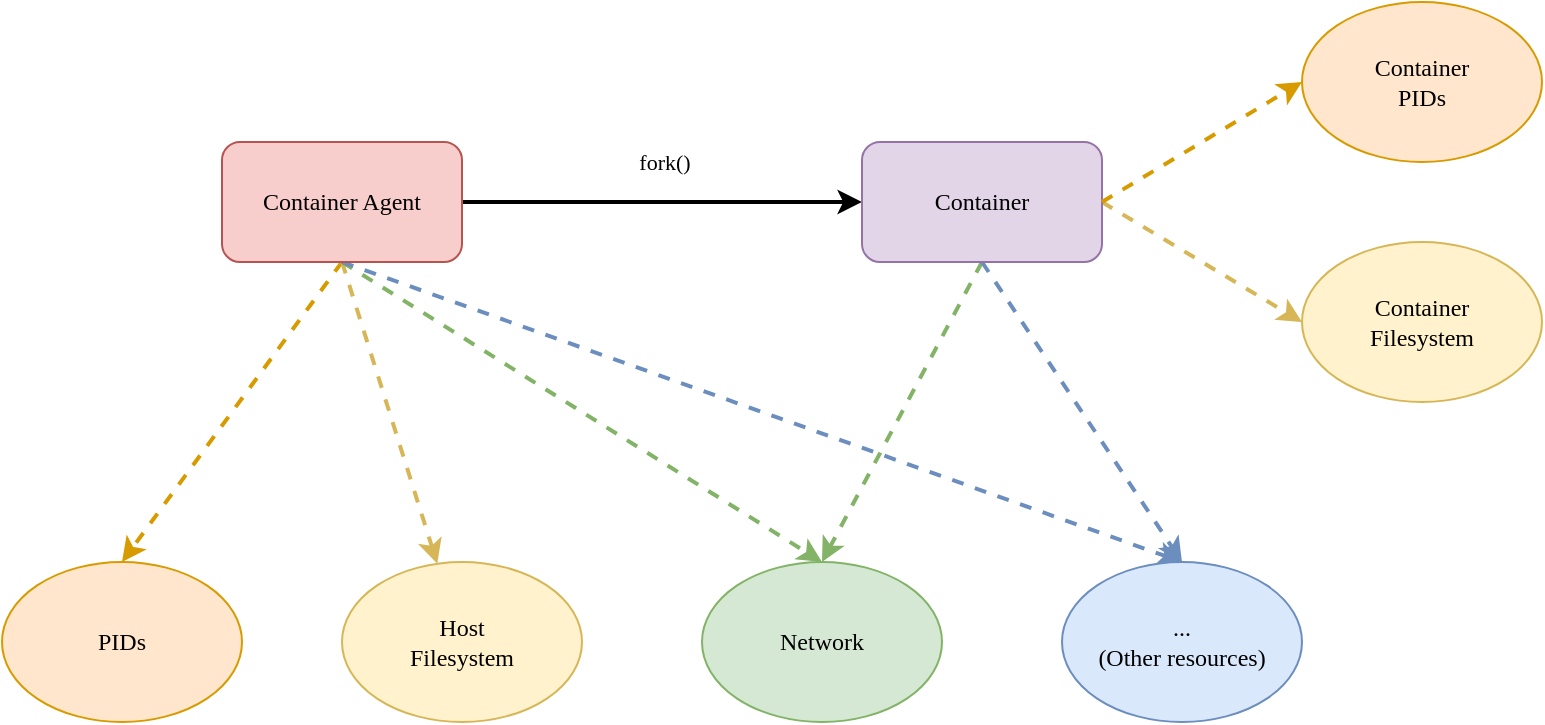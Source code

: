 <mxfile version="14.3.1" type="device"><diagram id="us7jMorgACai6UIz_hdo" name="Page-1"><mxGraphModel dx="1186" dy="1839" grid="1" gridSize="10" guides="1" tooltips="1" connect="1" arrows="1" fold="1" page="1" pageScale="1" pageWidth="850" pageHeight="1100" math="0" shadow="0"><root><mxCell id="0"/><mxCell id="1" parent="0"/><mxCell id="QGTaGYWnxA1qaAHYq4QV-8" style="orthogonalLoop=1;jettySize=auto;html=1;exitX=0.5;exitY=1;exitDx=0;exitDy=0;rounded=0;strokeWidth=2;dashed=1;fillColor=#ffe6cc;strokeColor=#d79b00;entryX=0.5;entryY=0;entryDx=0;entryDy=0;" parent="1" source="QGTaGYWnxA1qaAHYq4QV-2" target="QGTaGYWnxA1qaAHYq4QV-4" edge="1"><mxGeometry relative="1" as="geometry"/></mxCell><mxCell id="QGTaGYWnxA1qaAHYq4QV-10" style="edgeStyle=none;rounded=0;orthogonalLoop=1;jettySize=auto;html=1;exitX=0.5;exitY=1;exitDx=0;exitDy=0;dashed=1;strokeWidth=2;fillColor=#fff2cc;strokeColor=#d6b656;" parent="1" source="QGTaGYWnxA1qaAHYq4QV-2" target="QGTaGYWnxA1qaAHYq4QV-6" edge="1"><mxGeometry relative="1" as="geometry"/></mxCell><mxCell id="QGTaGYWnxA1qaAHYq4QV-12" style="edgeStyle=none;rounded=0;orthogonalLoop=1;jettySize=auto;html=1;exitX=0.5;exitY=1;exitDx=0;exitDy=0;entryX=0.5;entryY=0;entryDx=0;entryDy=0;dashed=1;strokeWidth=2;fillColor=#d5e8d4;strokeColor=#82b366;" parent="1" source="QGTaGYWnxA1qaAHYq4QV-2" target="QGTaGYWnxA1qaAHYq4QV-5" edge="1"><mxGeometry relative="1" as="geometry"/></mxCell><mxCell id="QGTaGYWnxA1qaAHYq4QV-14" style="edgeStyle=none;rounded=0;orthogonalLoop=1;jettySize=auto;html=1;exitX=0.5;exitY=1;exitDx=0;exitDy=0;entryX=0.5;entryY=0;entryDx=0;entryDy=0;dashed=1;strokeWidth=2;fillColor=#dae8fc;strokeColor=#6c8ebf;" parent="1" source="QGTaGYWnxA1qaAHYq4QV-2" target="QGTaGYWnxA1qaAHYq4QV-7" edge="1"><mxGeometry relative="1" as="geometry"/></mxCell><mxCell id="QGTaGYWnxA1qaAHYq4QV-16" style="edgeStyle=none;rounded=0;orthogonalLoop=1;jettySize=auto;html=1;exitX=1;exitY=0.5;exitDx=0;exitDy=0;entryX=0;entryY=0.5;entryDx=0;entryDy=0;strokeWidth=2;" parent="1" source="QGTaGYWnxA1qaAHYq4QV-2" target="QGTaGYWnxA1qaAHYq4QV-3" edge="1"><mxGeometry relative="1" as="geometry"/></mxCell><mxCell id="QGTaGYWnxA1qaAHYq4QV-17" value="&lt;font face=&quot;Comic Sans MS&quot;&gt;fork()&lt;/font&gt;" style="edgeLabel;html=1;align=center;verticalAlign=middle;resizable=0;points=[];" parent="QGTaGYWnxA1qaAHYq4QV-16" vertex="1" connectable="0"><mxGeometry x="-0.252" y="-3" relative="1" as="geometry"><mxPoint x="25.71" y="-23" as="offset"/></mxGeometry></mxCell><mxCell id="QGTaGYWnxA1qaAHYq4QV-2" value="&lt;font face=&quot;Comic Sans MS&quot;&gt;Container Agent&lt;/font&gt;" style="rounded=1;whiteSpace=wrap;html=1;fillColor=#f8cecc;strokeColor=#b85450;" parent="1" vertex="1"><mxGeometry x="150" y="50" width="120" height="60" as="geometry"/></mxCell><mxCell id="QGTaGYWnxA1qaAHYq4QV-11" style="edgeStyle=none;rounded=0;orthogonalLoop=1;jettySize=auto;html=1;exitX=1;exitY=0.5;exitDx=0;exitDy=0;entryX=0;entryY=0.5;entryDx=0;entryDy=0;dashed=1;strokeWidth=2;fillColor=#fff2cc;strokeColor=#d6b656;" parent="1" source="QGTaGYWnxA1qaAHYq4QV-3" target="NhqUy3xsOILpPx4r2InN-1" edge="1"><mxGeometry relative="1" as="geometry"/></mxCell><mxCell id="QGTaGYWnxA1qaAHYq4QV-13" style="edgeStyle=none;rounded=0;orthogonalLoop=1;jettySize=auto;html=1;exitX=0.5;exitY=1;exitDx=0;exitDy=0;entryX=0.5;entryY=0;entryDx=0;entryDy=0;dashed=1;strokeWidth=2;fillColor=#d5e8d4;strokeColor=#82b366;" parent="1" source="QGTaGYWnxA1qaAHYq4QV-3" target="QGTaGYWnxA1qaAHYq4QV-5" edge="1"><mxGeometry relative="1" as="geometry"/></mxCell><mxCell id="QGTaGYWnxA1qaAHYq4QV-15" style="edgeStyle=none;rounded=0;orthogonalLoop=1;jettySize=auto;html=1;exitX=0.5;exitY=1;exitDx=0;exitDy=0;entryX=0.5;entryY=0;entryDx=0;entryDy=0;dashed=1;strokeWidth=2;fillColor=#dae8fc;strokeColor=#6c8ebf;" parent="1" source="QGTaGYWnxA1qaAHYq4QV-3" target="QGTaGYWnxA1qaAHYq4QV-7" edge="1"><mxGeometry relative="1" as="geometry"/></mxCell><mxCell id="QGTaGYWnxA1qaAHYq4QV-3" value="&lt;font face=&quot;Comic Sans MS&quot;&gt;Container&lt;/font&gt;" style="rounded=1;whiteSpace=wrap;html=1;fillColor=#e1d5e7;strokeColor=#9673a6;" parent="1" vertex="1"><mxGeometry x="470" y="50" width="120" height="60" as="geometry"/></mxCell><mxCell id="QGTaGYWnxA1qaAHYq4QV-4" value="&lt;font face=&quot;Comic Sans MS&quot;&gt;PIDs&lt;/font&gt;" style="ellipse;whiteSpace=wrap;html=1;rounded=1;fillColor=#ffe6cc;strokeColor=#d79b00;" parent="1" vertex="1"><mxGeometry x="40" y="260" width="120" height="80" as="geometry"/></mxCell><mxCell id="QGTaGYWnxA1qaAHYq4QV-5" value="&lt;font face=&quot;Comic Sans MS&quot;&gt;Network&lt;/font&gt;" style="ellipse;whiteSpace=wrap;html=1;rounded=1;fillColor=#d5e8d4;strokeColor=#82b366;" parent="1" vertex="1"><mxGeometry x="390" y="260" width="120" height="80" as="geometry"/></mxCell><mxCell id="QGTaGYWnxA1qaAHYq4QV-6" value="&lt;font face=&quot;Comic Sans MS&quot;&gt;Host &lt;br&gt;Filesystem&lt;/font&gt;" style="ellipse;whiteSpace=wrap;html=1;rounded=1;fillColor=#fff2cc;strokeColor=#d6b656;" parent="1" vertex="1"><mxGeometry x="210" y="260" width="120" height="80" as="geometry"/></mxCell><mxCell id="QGTaGYWnxA1qaAHYq4QV-7" value="&lt;font face=&quot;Comic Sans MS&quot;&gt;... &lt;br&gt;(Other resources)&lt;/font&gt;" style="ellipse;whiteSpace=wrap;html=1;rounded=1;fillColor=#dae8fc;strokeColor=#6c8ebf;" parent="1" vertex="1"><mxGeometry x="570" y="260" width="120" height="80" as="geometry"/></mxCell><mxCell id="QGTaGYWnxA1qaAHYq4QV-9" style="orthogonalLoop=1;jettySize=auto;html=1;exitX=1;exitY=0.5;exitDx=0;exitDy=0;rounded=0;strokeWidth=2;dashed=1;fillColor=#ffe6cc;strokeColor=#d79b00;entryX=0;entryY=0.5;entryDx=0;entryDy=0;" parent="1" source="QGTaGYWnxA1qaAHYq4QV-3" target="M2SC6xOmyB1kxVhPDL3l-1" edge="1"><mxGeometry relative="1" as="geometry"><mxPoint x="230" y="180" as="sourcePoint"/><mxPoint x="130" y="270" as="targetPoint"/></mxGeometry></mxCell><mxCell id="NhqUy3xsOILpPx4r2InN-1" value="&lt;font face=&quot;Comic Sans MS&quot;&gt;Container&lt;br&gt;Filesystem&lt;/font&gt;" style="ellipse;whiteSpace=wrap;html=1;rounded=1;fillColor=#fff2cc;strokeColor=#d6b656;" parent="1" vertex="1"><mxGeometry x="690" y="100" width="120" height="80" as="geometry"/></mxCell><mxCell id="M2SC6xOmyB1kxVhPDL3l-1" value="&lt;font face=&quot;Comic Sans MS&quot;&gt;Container&lt;br&gt;PIDs&lt;/font&gt;" style="ellipse;whiteSpace=wrap;html=1;rounded=1;fillColor=#ffe6cc;strokeColor=#d79b00;" vertex="1" parent="1"><mxGeometry x="690" y="-20" width="120" height="80" as="geometry"/></mxCell></root></mxGraphModel></diagram></mxfile>
